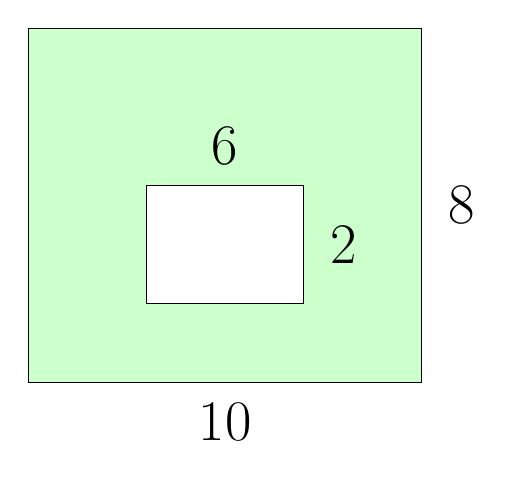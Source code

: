 \begin{tikzpicture}
\node at (0,0) {};
\filldraw[fill=green!20] (-2.5,3) -- (-2.5,-1.5) -- (2.5,-1.5) -- (2.5,3) -- cycle
(-1,1) -- (1,1) -- (1,-0.5) -- (-1,-0.5) -- cycle;
\node at (0,1.5) {\huge 6};
\node at (1.5,0.25) {\huge 2};
\node at (3,0.75) {\huge 8};
\node at (0,-2) {\huge 10};
\end{tikzpicture}